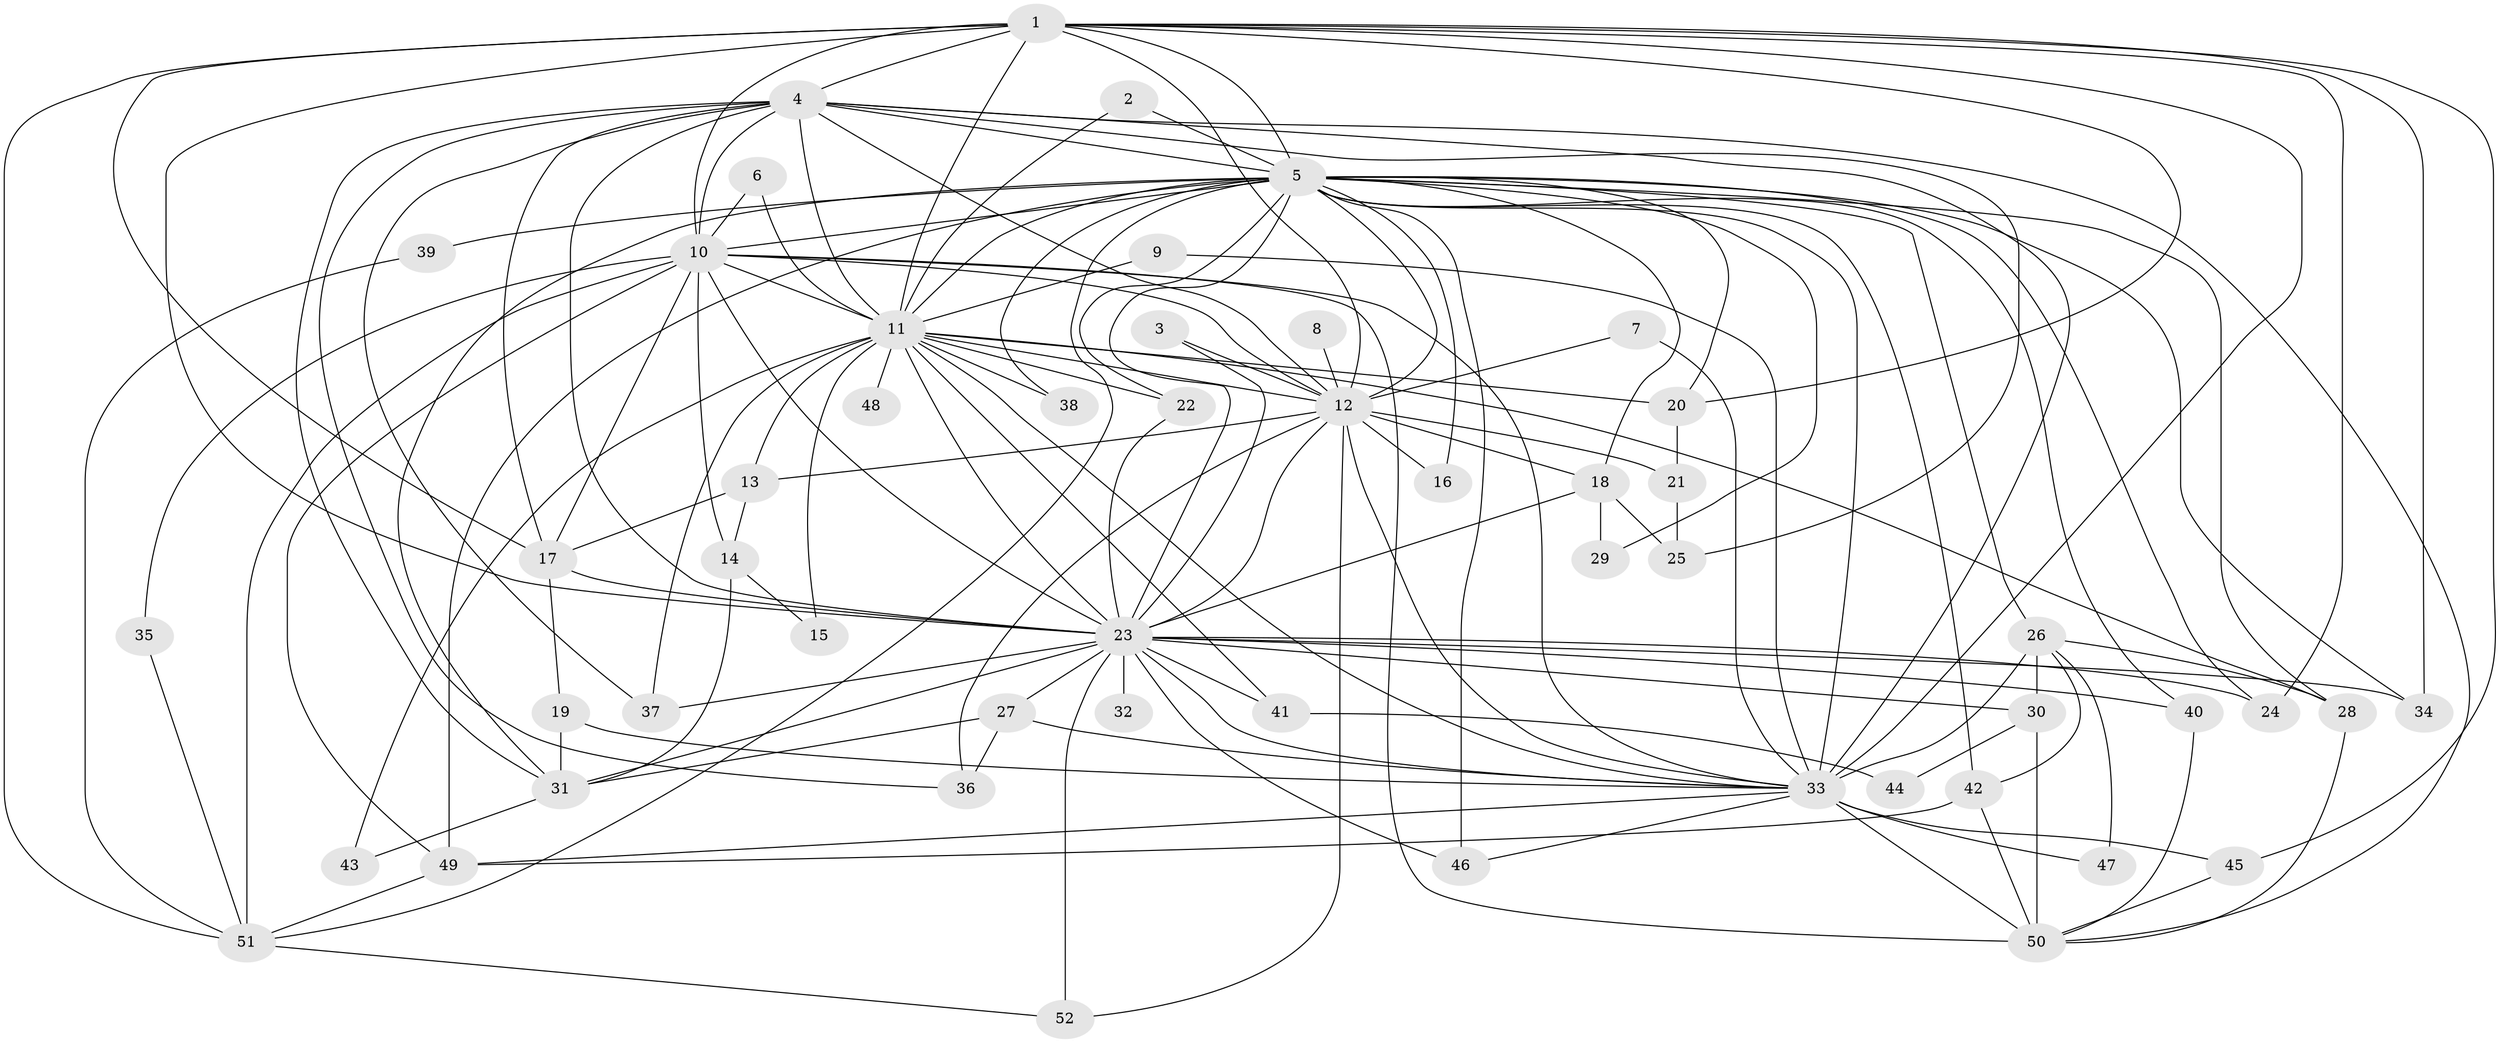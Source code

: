 // original degree distribution, {13: 0.009708737864077669, 19: 0.009708737864077669, 16: 0.009708737864077669, 32: 0.009708737864077669, 17: 0.009708737864077669, 15: 0.009708737864077669, 27: 0.009708737864077669, 26: 0.009708737864077669, 21: 0.009708737864077669, 20: 0.009708737864077669, 2: 0.5339805825242718, 7: 0.019417475728155338, 4: 0.10679611650485436, 3: 0.1941747572815534, 5: 0.038834951456310676, 8: 0.009708737864077669}
// Generated by graph-tools (version 1.1) at 2025/36/03/04/25 23:36:28]
// undirected, 52 vertices, 141 edges
graph export_dot {
  node [color=gray90,style=filled];
  1;
  2;
  3;
  4;
  5;
  6;
  7;
  8;
  9;
  10;
  11;
  12;
  13;
  14;
  15;
  16;
  17;
  18;
  19;
  20;
  21;
  22;
  23;
  24;
  25;
  26;
  27;
  28;
  29;
  30;
  31;
  32;
  33;
  34;
  35;
  36;
  37;
  38;
  39;
  40;
  41;
  42;
  43;
  44;
  45;
  46;
  47;
  48;
  49;
  50;
  51;
  52;
  1 -- 4 [weight=3.0];
  1 -- 5 [weight=4.0];
  1 -- 10 [weight=3.0];
  1 -- 11 [weight=3.0];
  1 -- 12 [weight=2.0];
  1 -- 17 [weight=1.0];
  1 -- 20 [weight=1.0];
  1 -- 23 [weight=2.0];
  1 -- 24 [weight=2.0];
  1 -- 33 [weight=2.0];
  1 -- 34 [weight=1.0];
  1 -- 45 [weight=1.0];
  1 -- 51 [weight=1.0];
  2 -- 5 [weight=1.0];
  2 -- 11 [weight=1.0];
  3 -- 12 [weight=1.0];
  3 -- 23 [weight=1.0];
  4 -- 5 [weight=3.0];
  4 -- 10 [weight=1.0];
  4 -- 11 [weight=1.0];
  4 -- 12 [weight=2.0];
  4 -- 17 [weight=1.0];
  4 -- 23 [weight=1.0];
  4 -- 25 [weight=1.0];
  4 -- 31 [weight=1.0];
  4 -- 33 [weight=2.0];
  4 -- 36 [weight=1.0];
  4 -- 37 [weight=1.0];
  4 -- 50 [weight=1.0];
  5 -- 10 [weight=2.0];
  5 -- 11 [weight=2.0];
  5 -- 12 [weight=2.0];
  5 -- 16 [weight=1.0];
  5 -- 18 [weight=1.0];
  5 -- 20 [weight=1.0];
  5 -- 22 [weight=1.0];
  5 -- 23 [weight=3.0];
  5 -- 24 [weight=1.0];
  5 -- 26 [weight=1.0];
  5 -- 28 [weight=1.0];
  5 -- 29 [weight=2.0];
  5 -- 31 [weight=1.0];
  5 -- 33 [weight=2.0];
  5 -- 34 [weight=2.0];
  5 -- 38 [weight=1.0];
  5 -- 39 [weight=2.0];
  5 -- 40 [weight=1.0];
  5 -- 42 [weight=1.0];
  5 -- 46 [weight=1.0];
  5 -- 49 [weight=1.0];
  5 -- 51 [weight=1.0];
  6 -- 10 [weight=1.0];
  6 -- 11 [weight=1.0];
  7 -- 12 [weight=1.0];
  7 -- 33 [weight=1.0];
  8 -- 12 [weight=1.0];
  9 -- 11 [weight=1.0];
  9 -- 33 [weight=1.0];
  10 -- 11 [weight=1.0];
  10 -- 12 [weight=1.0];
  10 -- 14 [weight=1.0];
  10 -- 17 [weight=1.0];
  10 -- 23 [weight=1.0];
  10 -- 33 [weight=1.0];
  10 -- 35 [weight=1.0];
  10 -- 49 [weight=1.0];
  10 -- 50 [weight=1.0];
  10 -- 51 [weight=1.0];
  11 -- 12 [weight=1.0];
  11 -- 13 [weight=1.0];
  11 -- 15 [weight=1.0];
  11 -- 20 [weight=1.0];
  11 -- 22 [weight=1.0];
  11 -- 23 [weight=1.0];
  11 -- 28 [weight=1.0];
  11 -- 33 [weight=1.0];
  11 -- 37 [weight=1.0];
  11 -- 38 [weight=1.0];
  11 -- 41 [weight=1.0];
  11 -- 43 [weight=1.0];
  11 -- 48 [weight=2.0];
  12 -- 13 [weight=1.0];
  12 -- 16 [weight=1.0];
  12 -- 18 [weight=1.0];
  12 -- 21 [weight=1.0];
  12 -- 23 [weight=1.0];
  12 -- 33 [weight=1.0];
  12 -- 36 [weight=1.0];
  12 -- 52 [weight=1.0];
  13 -- 14 [weight=1.0];
  13 -- 17 [weight=1.0];
  14 -- 15 [weight=1.0];
  14 -- 31 [weight=1.0];
  17 -- 19 [weight=1.0];
  17 -- 23 [weight=1.0];
  18 -- 23 [weight=1.0];
  18 -- 25 [weight=1.0];
  18 -- 29 [weight=1.0];
  19 -- 31 [weight=1.0];
  19 -- 33 [weight=1.0];
  20 -- 21 [weight=1.0];
  21 -- 25 [weight=1.0];
  22 -- 23 [weight=1.0];
  23 -- 24 [weight=1.0];
  23 -- 27 [weight=1.0];
  23 -- 30 [weight=1.0];
  23 -- 31 [weight=1.0];
  23 -- 32 [weight=1.0];
  23 -- 33 [weight=1.0];
  23 -- 34 [weight=1.0];
  23 -- 37 [weight=1.0];
  23 -- 40 [weight=1.0];
  23 -- 41 [weight=2.0];
  23 -- 46 [weight=1.0];
  23 -- 52 [weight=1.0];
  26 -- 28 [weight=1.0];
  26 -- 30 [weight=1.0];
  26 -- 33 [weight=1.0];
  26 -- 42 [weight=1.0];
  26 -- 47 [weight=1.0];
  27 -- 31 [weight=1.0];
  27 -- 33 [weight=1.0];
  27 -- 36 [weight=1.0];
  28 -- 50 [weight=1.0];
  30 -- 44 [weight=1.0];
  30 -- 50 [weight=1.0];
  31 -- 43 [weight=1.0];
  33 -- 45 [weight=1.0];
  33 -- 46 [weight=1.0];
  33 -- 47 [weight=1.0];
  33 -- 49 [weight=1.0];
  33 -- 50 [weight=2.0];
  35 -- 51 [weight=1.0];
  39 -- 51 [weight=1.0];
  40 -- 50 [weight=1.0];
  41 -- 44 [weight=1.0];
  42 -- 49 [weight=1.0];
  42 -- 50 [weight=1.0];
  45 -- 50 [weight=1.0];
  49 -- 51 [weight=1.0];
  51 -- 52 [weight=1.0];
}
